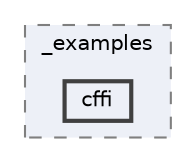 digraph "/home/jam/Research/IRES-2025/dev/src/llm-scripts/testing/hypothesis-testing/hyp-env/lib/python3.12/site-packages/numpy/random/_examples/cffi"
{
 // LATEX_PDF_SIZE
  bgcolor="transparent";
  edge [fontname=Helvetica,fontsize=10,labelfontname=Helvetica,labelfontsize=10];
  node [fontname=Helvetica,fontsize=10,shape=box,height=0.2,width=0.4];
  compound=true
  subgraph clusterdir_2bd5a21725b35bda955ddd4e3deb7c2b {
    graph [ bgcolor="#edf0f7", pencolor="grey50", label="_examples", fontname=Helvetica,fontsize=10 style="filled,dashed", URL="dir_2bd5a21725b35bda955ddd4e3deb7c2b.html",tooltip=""]
  dir_42c0cd72ee3120ab65e4d61b93e105c1 [label="cffi", fillcolor="#edf0f7", color="grey25", style="filled,bold", URL="dir_42c0cd72ee3120ab65e4d61b93e105c1.html",tooltip=""];
  }
}
